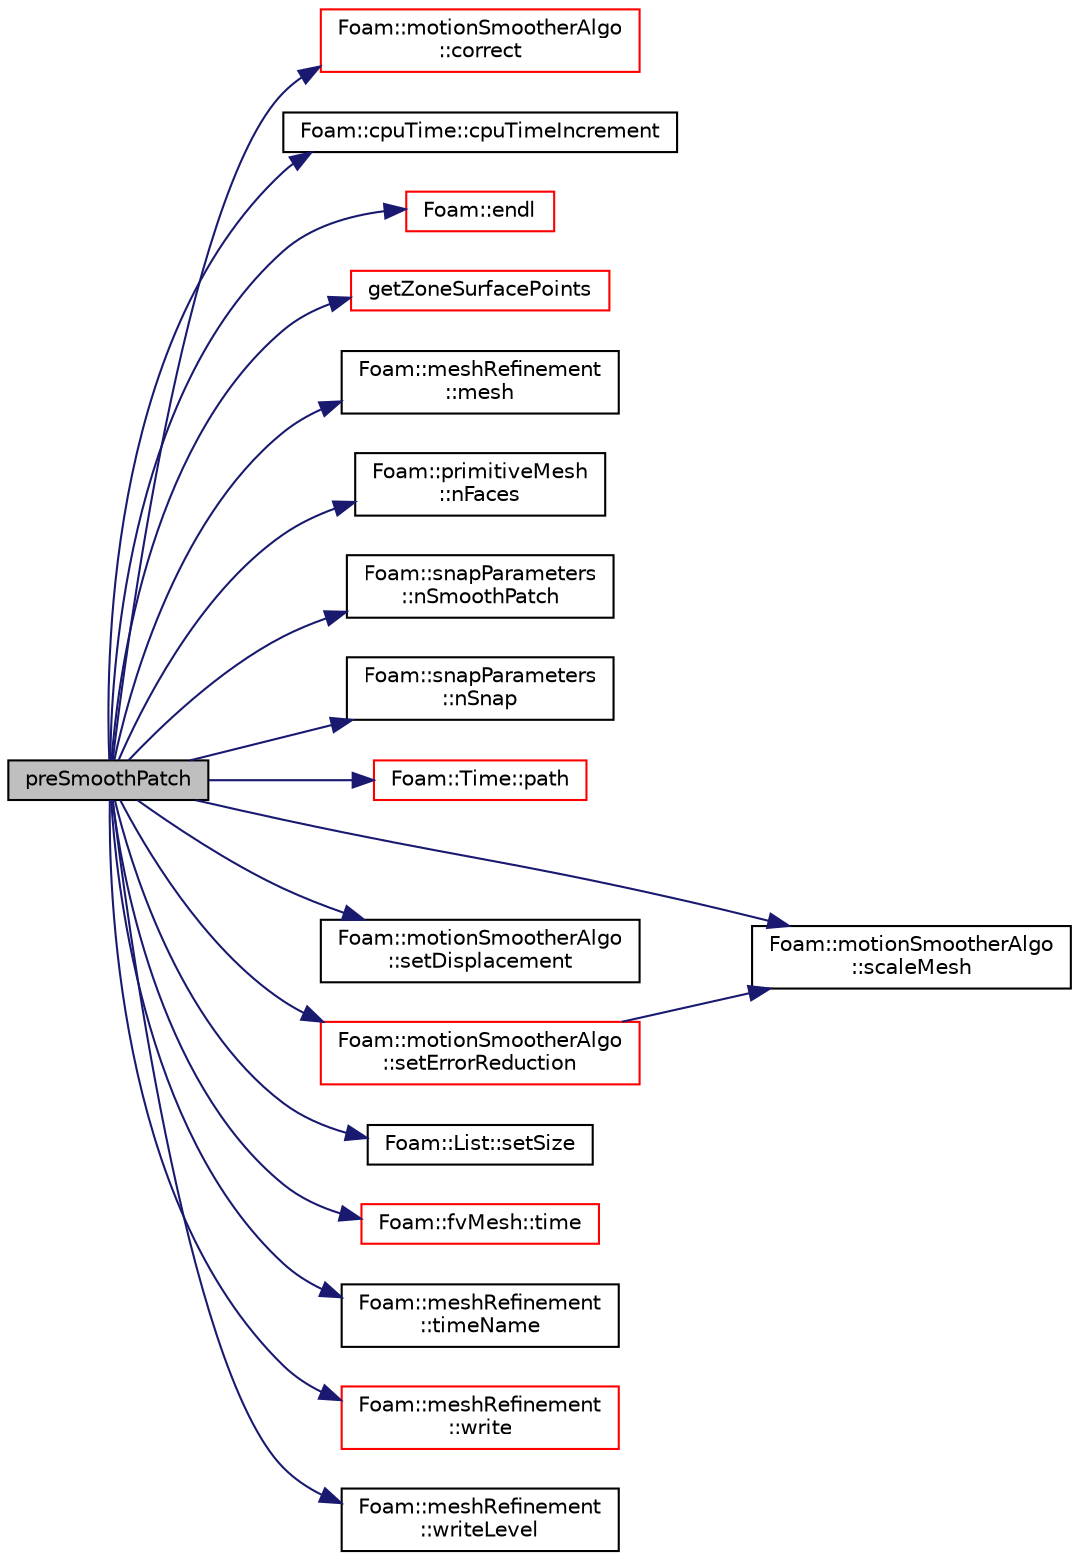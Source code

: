 digraph "preSmoothPatch"
{
  bgcolor="transparent";
  edge [fontname="Helvetica",fontsize="10",labelfontname="Helvetica",labelfontsize="10"];
  node [fontname="Helvetica",fontsize="10",shape=record];
  rankdir="LR";
  Node1646 [label="preSmoothPatch",height=0.2,width=0.4,color="black", fillcolor="grey75", style="filled", fontcolor="black"];
  Node1646 -> Node1647 [color="midnightblue",fontsize="10",style="solid",fontname="Helvetica"];
  Node1647 [label="Foam::motionSmootherAlgo\l::correct",height=0.2,width=0.4,color="red",URL="$a22297.html#a3ae44b28050c3aa494c1d8e18cf618c1",tooltip="Take over existing mesh position. "];
  Node1646 -> Node1728 [color="midnightblue",fontsize="10",style="solid",fontname="Helvetica"];
  Node1728 [label="Foam::cpuTime::cpuTimeIncrement",height=0.2,width=0.4,color="black",URL="$a29837.html#a4175329836735c8e826766a016455fa1",tooltip="Return CPU time (in seconds) since last call to cpuTimeIncrement() "];
  Node1646 -> Node1657 [color="midnightblue",fontsize="10",style="solid",fontname="Helvetica"];
  Node1657 [label="Foam::endl",height=0.2,width=0.4,color="red",URL="$a21851.html#a2db8fe02a0d3909e9351bb4275b23ce4",tooltip="Add newline and flush stream. "];
  Node1646 -> Node1729 [color="midnightblue",fontsize="10",style="solid",fontname="Helvetica"];
  Node1729 [label="getZoneSurfacePoints",height=0.2,width=0.4,color="red",URL="$a25921.html#a9b0617c77e1e71c70428238e6246484e",tooltip="Get points both on patch and facezone. "];
  Node1646 -> Node1837 [color="midnightblue",fontsize="10",style="solid",fontname="Helvetica"];
  Node1837 [label="Foam::meshRefinement\l::mesh",height=0.2,width=0.4,color="black",URL="$a25857.html#a470f06cfb9b6ee887cd85d63de275607",tooltip="Reference to mesh. "];
  Node1646 -> Node1755 [color="midnightblue",fontsize="10",style="solid",fontname="Helvetica"];
  Node1755 [label="Foam::primitiveMesh\l::nFaces",height=0.2,width=0.4,color="black",URL="$a28685.html#abe602c985a3c9ffa67176e969e77ca6f"];
  Node1646 -> Node2176 [color="midnightblue",fontsize="10",style="solid",fontname="Helvetica"];
  Node2176 [label="Foam::snapParameters\l::nSmoothPatch",height=0.2,width=0.4,color="black",URL="$a25905.html#a5edd6ef754d1ca593594d347b3b32cc4",tooltip="Number of patch smoothing iterations before finding. "];
  Node1646 -> Node2097 [color="midnightblue",fontsize="10",style="solid",fontname="Helvetica"];
  Node2097 [label="Foam::snapParameters\l::nSnap",height=0.2,width=0.4,color="black",URL="$a25905.html#a2c89cf13c8f6bf0167a6262f892f4b3e",tooltip="Maximum number of snapping relaxation iterations. Should stop. "];
  Node1646 -> Node1768 [color="midnightblue",fontsize="10",style="solid",fontname="Helvetica"];
  Node1768 [label="Foam::Time::path",height=0.2,width=0.4,color="red",URL="$a27457.html#a3a68a482f9904838898709bec94fedc5",tooltip="Return path. "];
  Node1646 -> Node2103 [color="midnightblue",fontsize="10",style="solid",fontname="Helvetica"];
  Node2103 [label="Foam::motionSmootherAlgo\l::scaleMesh",height=0.2,width=0.4,color="black",URL="$a22297.html#ade5e6b000d223fdb79a1d68dfcb1a343",tooltip="Move mesh with given scale. Return true if mesh ok or has. "];
  Node1646 -> Node1719 [color="midnightblue",fontsize="10",style="solid",fontname="Helvetica"];
  Node1719 [label="Foam::motionSmootherAlgo\l::setDisplacement",height=0.2,width=0.4,color="black",URL="$a22297.html#a856c4be9adaf4b4ade6db576a3d833bf",tooltip="Set displacement field from displacement on patch points. "];
  Node1646 -> Node2102 [color="midnightblue",fontsize="10",style="solid",fontname="Helvetica"];
  Node2102 [label="Foam::motionSmootherAlgo\l::setErrorReduction",height=0.2,width=0.4,color="red",URL="$a22297.html#a2b814476dee538a120e248d24c715933",tooltip="Set the errorReduction (by how much to scale the displacement. "];
  Node2102 -> Node2103 [color="midnightblue",fontsize="10",style="solid",fontname="Helvetica"];
  Node1646 -> Node1708 [color="midnightblue",fontsize="10",style="solid",fontname="Helvetica"];
  Node1708 [label="Foam::List::setSize",height=0.2,width=0.4,color="black",URL="$a26833.html#aedb985ffeaf1bdbfeccc2a8730405703",tooltip="Reset size of List. "];
  Node1646 -> Node1766 [color="midnightblue",fontsize="10",style="solid",fontname="Helvetica"];
  Node1766 [label="Foam::fvMesh::time",height=0.2,width=0.4,color="red",URL="$a23593.html#a0d94096809fe3376b29a2a29ca11bb18",tooltip="Return the top-level database. "];
  Node1646 -> Node2177 [color="midnightblue",fontsize="10",style="solid",fontname="Helvetica"];
  Node2177 [label="Foam::meshRefinement\l::timeName",height=0.2,width=0.4,color="black",URL="$a25857.html#a90eec0cafc50ed7b6fbbfffe2c5df974",tooltip="Replacement for Time::timeName() : return oldInstance (if. "];
  Node1646 -> Node2178 [color="midnightblue",fontsize="10",style="solid",fontname="Helvetica"];
  Node2178 [label="Foam::meshRefinement\l::write",height=0.2,width=0.4,color="red",URL="$a25857.html#ad48b7b943e88478c15879659cce7aebc",tooltip="Write mesh and all data. "];
  Node1646 -> Node2100 [color="midnightblue",fontsize="10",style="solid",fontname="Helvetica"];
  Node2100 [label="Foam::meshRefinement\l::writeLevel",height=0.2,width=0.4,color="black",URL="$a25857.html#aeffc4049f055c08fd23bede34d7a1d0b",tooltip="Get/set write level. "];
}
